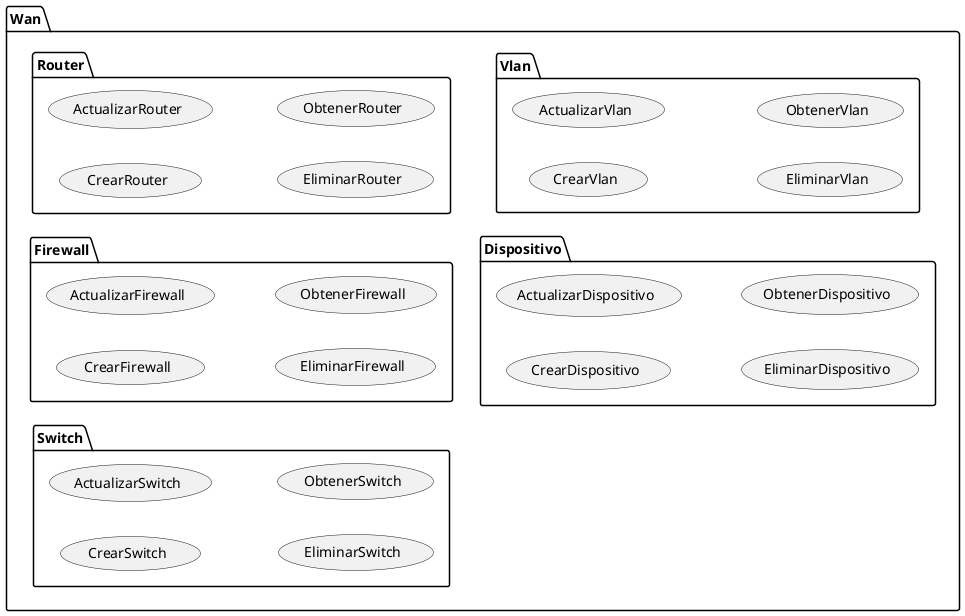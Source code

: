 @startuml CasosDeUsoRed
left to right direction

package Wan {
    package Router {
        usecase CrearRouter
        usecase ActualizarRouter
        usecase EliminarRouter
        usecase ObtenerRouter
    }

    package Firewall {
        usecase CrearFirewall
        usecase ActualizarFirewall
        usecase EliminarFirewall
        usecase ObtenerFirewall
    }

    package Switch {
        usecase CrearSwitch
        usecase ActualizarSwitch
        usecase EliminarSwitch
        usecase ObtenerSwitch
    }

    package Vlan {
        usecase CrearVlan
        usecase ActualizarVlan
        usecase EliminarVlan
        usecase ObtenerVlan
    }

    package Dispositivo {
        usecase CrearDispositivo
        usecase ActualizarDispositivo
        usecase EliminarDispositivo
        usecase ObtenerDispositivo
    }
}

@enduml